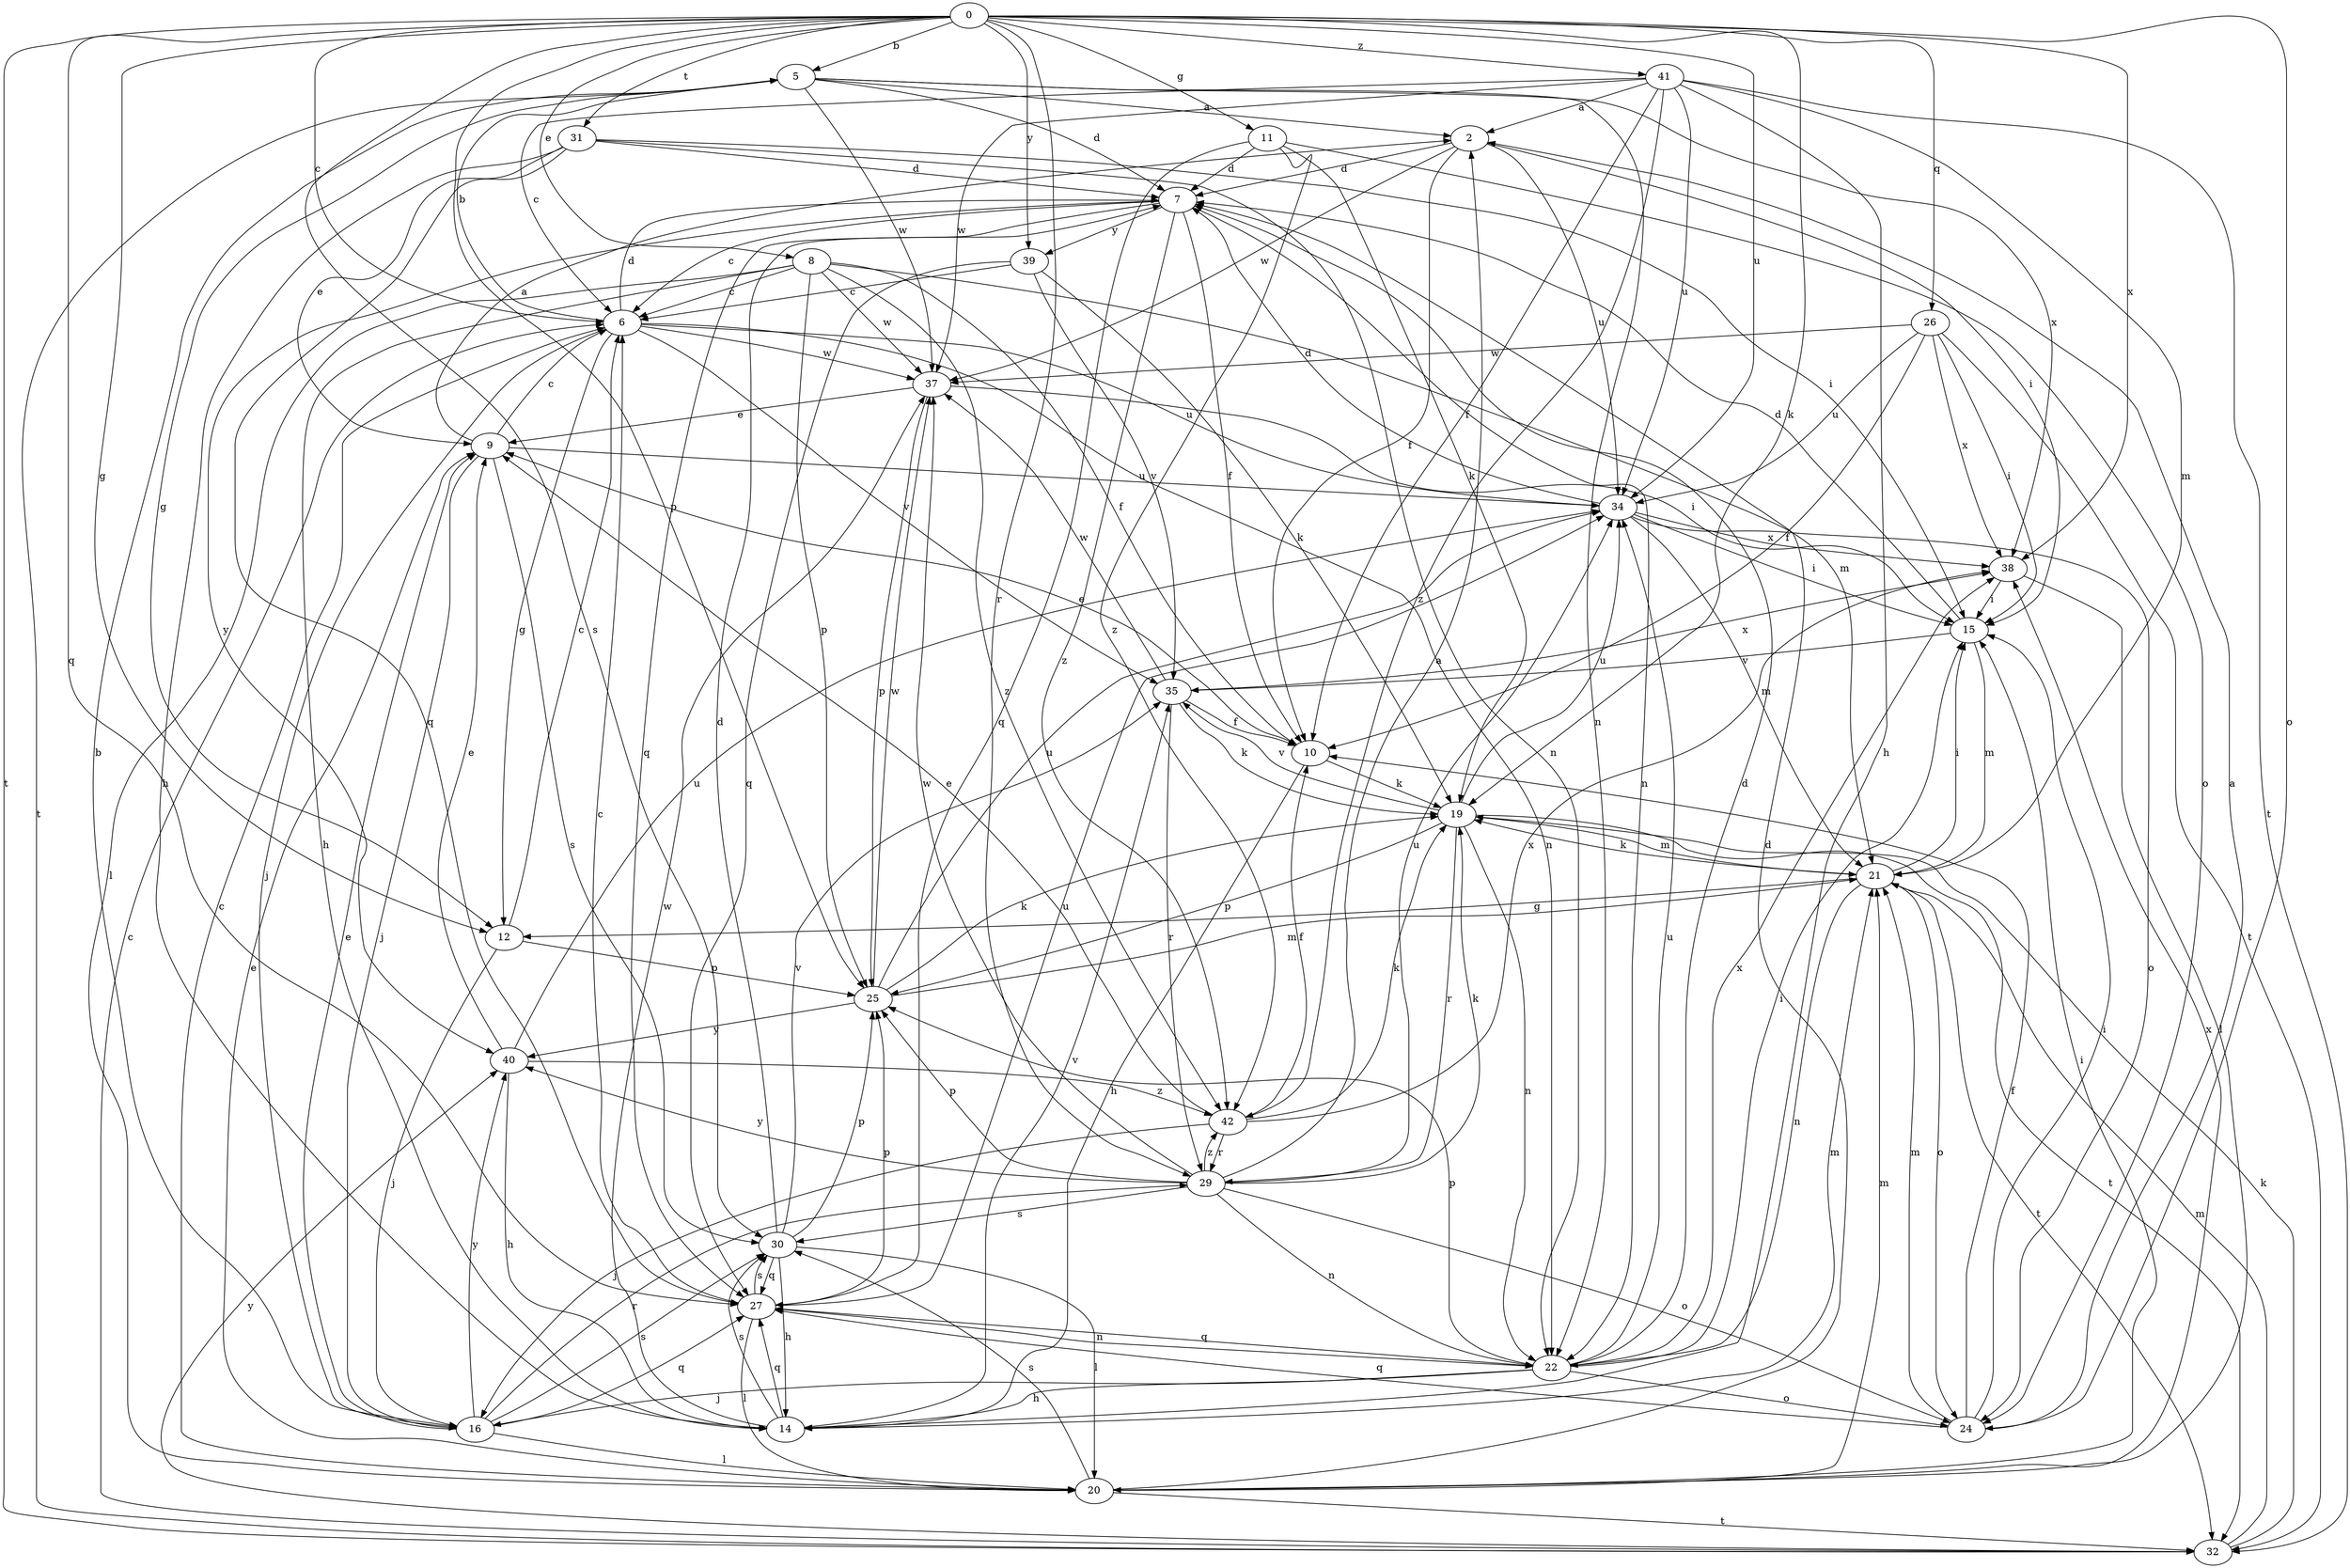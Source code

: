 strict digraph  {
0;
2;
5;
6;
7;
8;
9;
10;
11;
12;
14;
15;
16;
19;
20;
21;
22;
24;
25;
26;
27;
29;
30;
31;
32;
34;
35;
37;
38;
39;
40;
41;
42;
0 -> 5  [label=b];
0 -> 6  [label=c];
0 -> 8  [label=e];
0 -> 11  [label=g];
0 -> 12  [label=g];
0 -> 19  [label=k];
0 -> 24  [label=o];
0 -> 25  [label=p];
0 -> 26  [label=q];
0 -> 27  [label=q];
0 -> 29  [label=r];
0 -> 30  [label=s];
0 -> 31  [label=t];
0 -> 32  [label=t];
0 -> 34  [label=u];
0 -> 38  [label=x];
0 -> 39  [label=y];
0 -> 41  [label=z];
2 -> 7  [label=d];
2 -> 10  [label=f];
2 -> 15  [label=i];
2 -> 34  [label=u];
2 -> 37  [label=w];
5 -> 2  [label=a];
5 -> 7  [label=d];
5 -> 12  [label=g];
5 -> 22  [label=n];
5 -> 32  [label=t];
5 -> 37  [label=w];
5 -> 38  [label=x];
6 -> 5  [label=b];
6 -> 7  [label=d];
6 -> 12  [label=g];
6 -> 16  [label=j];
6 -> 22  [label=n];
6 -> 34  [label=u];
6 -> 35  [label=v];
6 -> 37  [label=w];
7 -> 6  [label=c];
7 -> 10  [label=f];
7 -> 22  [label=n];
7 -> 27  [label=q];
7 -> 39  [label=y];
7 -> 40  [label=y];
7 -> 42  [label=z];
8 -> 6  [label=c];
8 -> 10  [label=f];
8 -> 14  [label=h];
8 -> 20  [label=l];
8 -> 21  [label=m];
8 -> 25  [label=p];
8 -> 37  [label=w];
8 -> 42  [label=z];
9 -> 2  [label=a];
9 -> 6  [label=c];
9 -> 16  [label=j];
9 -> 30  [label=s];
9 -> 34  [label=u];
10 -> 9  [label=e];
10 -> 14  [label=h];
10 -> 19  [label=k];
11 -> 7  [label=d];
11 -> 19  [label=k];
11 -> 24  [label=o];
11 -> 27  [label=q];
11 -> 42  [label=z];
12 -> 6  [label=c];
12 -> 16  [label=j];
12 -> 25  [label=p];
14 -> 21  [label=m];
14 -> 27  [label=q];
14 -> 30  [label=s];
14 -> 35  [label=v];
14 -> 37  [label=w];
15 -> 7  [label=d];
15 -> 21  [label=m];
15 -> 35  [label=v];
16 -> 5  [label=b];
16 -> 9  [label=e];
16 -> 20  [label=l];
16 -> 27  [label=q];
16 -> 29  [label=r];
16 -> 30  [label=s];
16 -> 40  [label=y];
19 -> 21  [label=m];
19 -> 22  [label=n];
19 -> 25  [label=p];
19 -> 29  [label=r];
19 -> 32  [label=t];
19 -> 34  [label=u];
19 -> 35  [label=v];
20 -> 6  [label=c];
20 -> 7  [label=d];
20 -> 9  [label=e];
20 -> 15  [label=i];
20 -> 21  [label=m];
20 -> 30  [label=s];
20 -> 32  [label=t];
20 -> 38  [label=x];
21 -> 12  [label=g];
21 -> 15  [label=i];
21 -> 19  [label=k];
21 -> 22  [label=n];
21 -> 24  [label=o];
21 -> 32  [label=t];
22 -> 7  [label=d];
22 -> 14  [label=h];
22 -> 15  [label=i];
22 -> 16  [label=j];
22 -> 24  [label=o];
22 -> 25  [label=p];
22 -> 27  [label=q];
22 -> 34  [label=u];
22 -> 38  [label=x];
24 -> 2  [label=a];
24 -> 10  [label=f];
24 -> 15  [label=i];
24 -> 21  [label=m];
24 -> 27  [label=q];
25 -> 19  [label=k];
25 -> 21  [label=m];
25 -> 34  [label=u];
25 -> 37  [label=w];
25 -> 40  [label=y];
26 -> 10  [label=f];
26 -> 15  [label=i];
26 -> 32  [label=t];
26 -> 34  [label=u];
26 -> 37  [label=w];
26 -> 38  [label=x];
27 -> 6  [label=c];
27 -> 20  [label=l];
27 -> 22  [label=n];
27 -> 25  [label=p];
27 -> 30  [label=s];
27 -> 34  [label=u];
29 -> 2  [label=a];
29 -> 19  [label=k];
29 -> 22  [label=n];
29 -> 24  [label=o];
29 -> 25  [label=p];
29 -> 30  [label=s];
29 -> 34  [label=u];
29 -> 37  [label=w];
29 -> 40  [label=y];
29 -> 42  [label=z];
30 -> 7  [label=d];
30 -> 14  [label=h];
30 -> 20  [label=l];
30 -> 25  [label=p];
30 -> 27  [label=q];
30 -> 35  [label=v];
31 -> 7  [label=d];
31 -> 9  [label=e];
31 -> 14  [label=h];
31 -> 15  [label=i];
31 -> 22  [label=n];
31 -> 27  [label=q];
32 -> 6  [label=c];
32 -> 19  [label=k];
32 -> 21  [label=m];
32 -> 40  [label=y];
34 -> 7  [label=d];
34 -> 15  [label=i];
34 -> 21  [label=m];
34 -> 24  [label=o];
34 -> 38  [label=x];
35 -> 10  [label=f];
35 -> 19  [label=k];
35 -> 29  [label=r];
35 -> 37  [label=w];
35 -> 38  [label=x];
37 -> 9  [label=e];
37 -> 15  [label=i];
37 -> 25  [label=p];
38 -> 15  [label=i];
38 -> 20  [label=l];
39 -> 6  [label=c];
39 -> 19  [label=k];
39 -> 27  [label=q];
39 -> 35  [label=v];
40 -> 9  [label=e];
40 -> 14  [label=h];
40 -> 34  [label=u];
40 -> 42  [label=z];
41 -> 2  [label=a];
41 -> 6  [label=c];
41 -> 10  [label=f];
41 -> 14  [label=h];
41 -> 21  [label=m];
41 -> 32  [label=t];
41 -> 34  [label=u];
41 -> 37  [label=w];
41 -> 42  [label=z];
42 -> 9  [label=e];
42 -> 10  [label=f];
42 -> 16  [label=j];
42 -> 19  [label=k];
42 -> 29  [label=r];
42 -> 38  [label=x];
}
